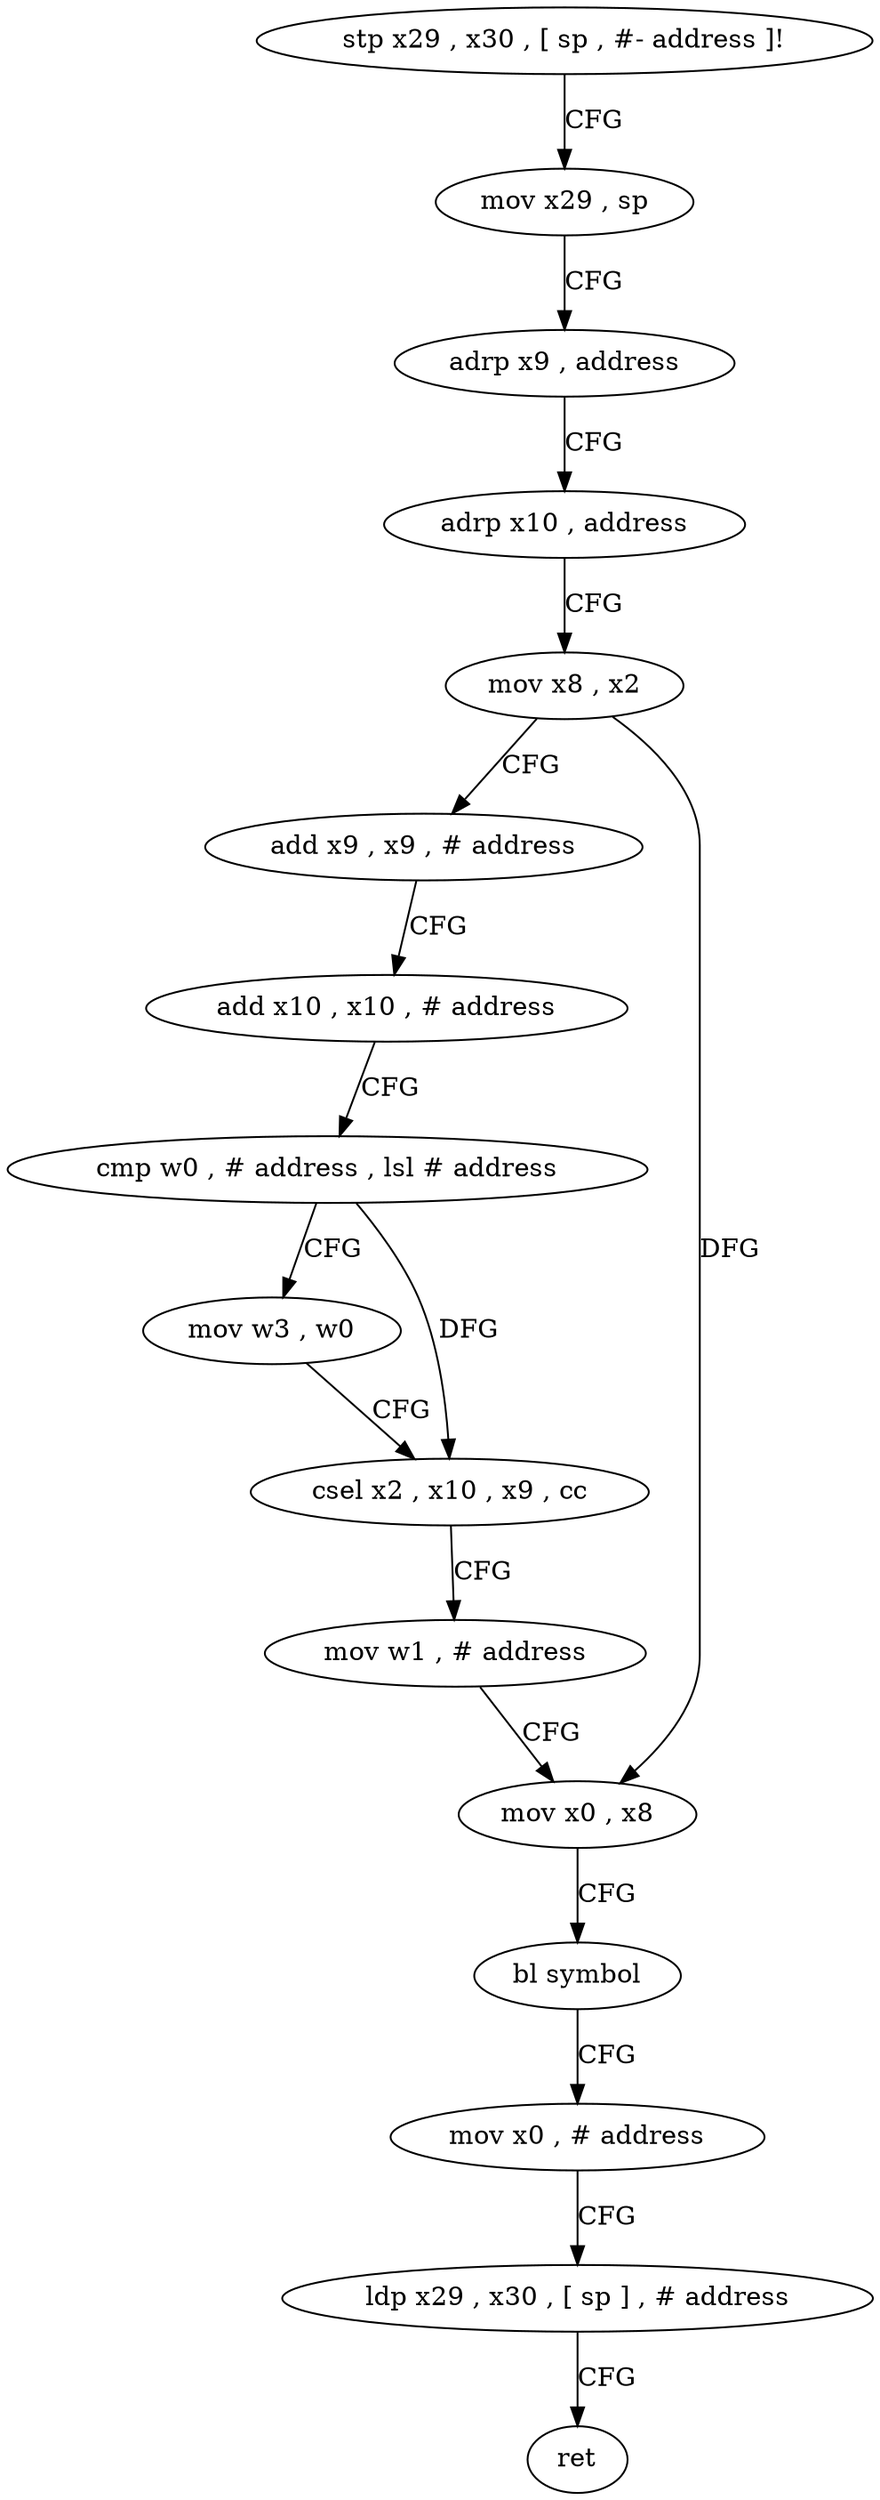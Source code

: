 digraph "func" {
"4212620" [label = "stp x29 , x30 , [ sp , #- address ]!" ]
"4212624" [label = "mov x29 , sp" ]
"4212628" [label = "adrp x9 , address" ]
"4212632" [label = "adrp x10 , address" ]
"4212636" [label = "mov x8 , x2" ]
"4212640" [label = "add x9 , x9 , # address" ]
"4212644" [label = "add x10 , x10 , # address" ]
"4212648" [label = "cmp w0 , # address , lsl # address" ]
"4212652" [label = "mov w3 , w0" ]
"4212656" [label = "csel x2 , x10 , x9 , cc" ]
"4212660" [label = "mov w1 , # address" ]
"4212664" [label = "mov x0 , x8" ]
"4212668" [label = "bl symbol" ]
"4212672" [label = "mov x0 , # address" ]
"4212676" [label = "ldp x29 , x30 , [ sp ] , # address" ]
"4212680" [label = "ret" ]
"4212620" -> "4212624" [ label = "CFG" ]
"4212624" -> "4212628" [ label = "CFG" ]
"4212628" -> "4212632" [ label = "CFG" ]
"4212632" -> "4212636" [ label = "CFG" ]
"4212636" -> "4212640" [ label = "CFG" ]
"4212636" -> "4212664" [ label = "DFG" ]
"4212640" -> "4212644" [ label = "CFG" ]
"4212644" -> "4212648" [ label = "CFG" ]
"4212648" -> "4212652" [ label = "CFG" ]
"4212648" -> "4212656" [ label = "DFG" ]
"4212652" -> "4212656" [ label = "CFG" ]
"4212656" -> "4212660" [ label = "CFG" ]
"4212660" -> "4212664" [ label = "CFG" ]
"4212664" -> "4212668" [ label = "CFG" ]
"4212668" -> "4212672" [ label = "CFG" ]
"4212672" -> "4212676" [ label = "CFG" ]
"4212676" -> "4212680" [ label = "CFG" ]
}
